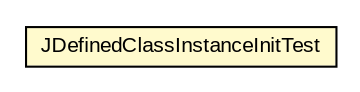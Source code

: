 #!/usr/local/bin/dot
#
# Class diagram 
# Generated by UMLGraph version 5.1 (http://www.umlgraph.org/)
#

digraph G {
	edge [fontname="arial",fontsize=10,labelfontname="arial",labelfontsize=10];
	node [fontname="arial",fontsize=10,shape=plaintext];
	nodesep=0.25;
	ranksep=0.5;
	// com.helger.jcodemodel.tests.JDefinedClassInstanceInitTest
	c296 [label=<<table title="com.helger.jcodemodel.tests.JDefinedClassInstanceInitTest" border="0" cellborder="1" cellspacing="0" cellpadding="2" port="p" bgcolor="lemonChiffon" href="./JDefinedClassInstanceInitTest.html">
		<tr><td><table border="0" cellspacing="0" cellpadding="1">
<tr><td align="center" balign="center"> JDefinedClassInstanceInitTest </td></tr>
		</table></td></tr>
		</table>>, fontname="arial", fontcolor="black", fontsize=10.0];
}

